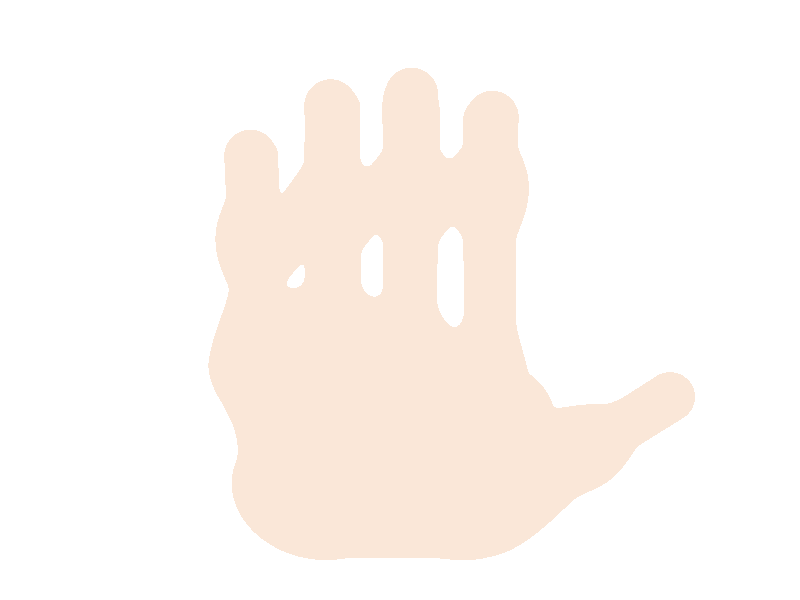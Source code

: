 #include "colors.inc"
background{White}
camera {
  angle 20
  location<0,2,-10>
  look_at<0,0,0>
}
light_source { <10, 20, -10> color White }
blob {
  threshold .65
  sphere{<-.23,-.32,0>,.43, 1 scale <1.95,1.05,.8>}   //palm
  sphere{<+.12,-.41,0>,.43, 1 scale <1.95,1.075,.8>}  //palm
  sphere{<-.23,-.63,0>, .45, .75 scale <1.78, 1.3,1>} //midhand
  sphere{<+.19,-.63,0>, .45, .75 scale <1.78, 1.3,1>} //midhand
  sphere{<-.22,-.73,0>, .45, .85 scale <1.4, 1.25,1>} //heel
  sphere{<+.19,-.73,0>, .45, .85 scale <1.4, 1.25,1>} //heel
  cylinder{<-.65,-.28,0>, <-.65,.28,-.05>, .26, 1}    //lower pinky
  cylinder{<-.65,.28,-.05>, <-.65, .68,-.2>, .26, 1}  //upper pinky
  cylinder{<-.3,-.28,0>, <-.3,.44,-.05>, .26, 1}      //lower ring
  cylinder{<-.3,.44,-.05>, <-.3, .9,-.2>, .26, 1}     //upper ring
  cylinder{<.05,-.28,0>, <.05, .49,-.05>, .26, 1}     //lower middle
  cylinder{<.05,.49,-.05>, <.05, .95,-.2>, .26, 1}    //upper middle
  cylinder{<.4,-.4, -.2>, <.4, .512, -.05>, .26, 1}      //lower index
  cylinder{<.4,.512,-.05>, <.4, .85, -.2>, .26, 1}    //upper index
  cylinder{<.41, -.95,0>, <.85, -.68, -.05>, .25, 1}  //lower thumb
  cylinder{<.85,-.68,-.05>, <1.2, -.4, -.2>, .25, 1}  //upper thumb
  pigment{ Flesh }
}